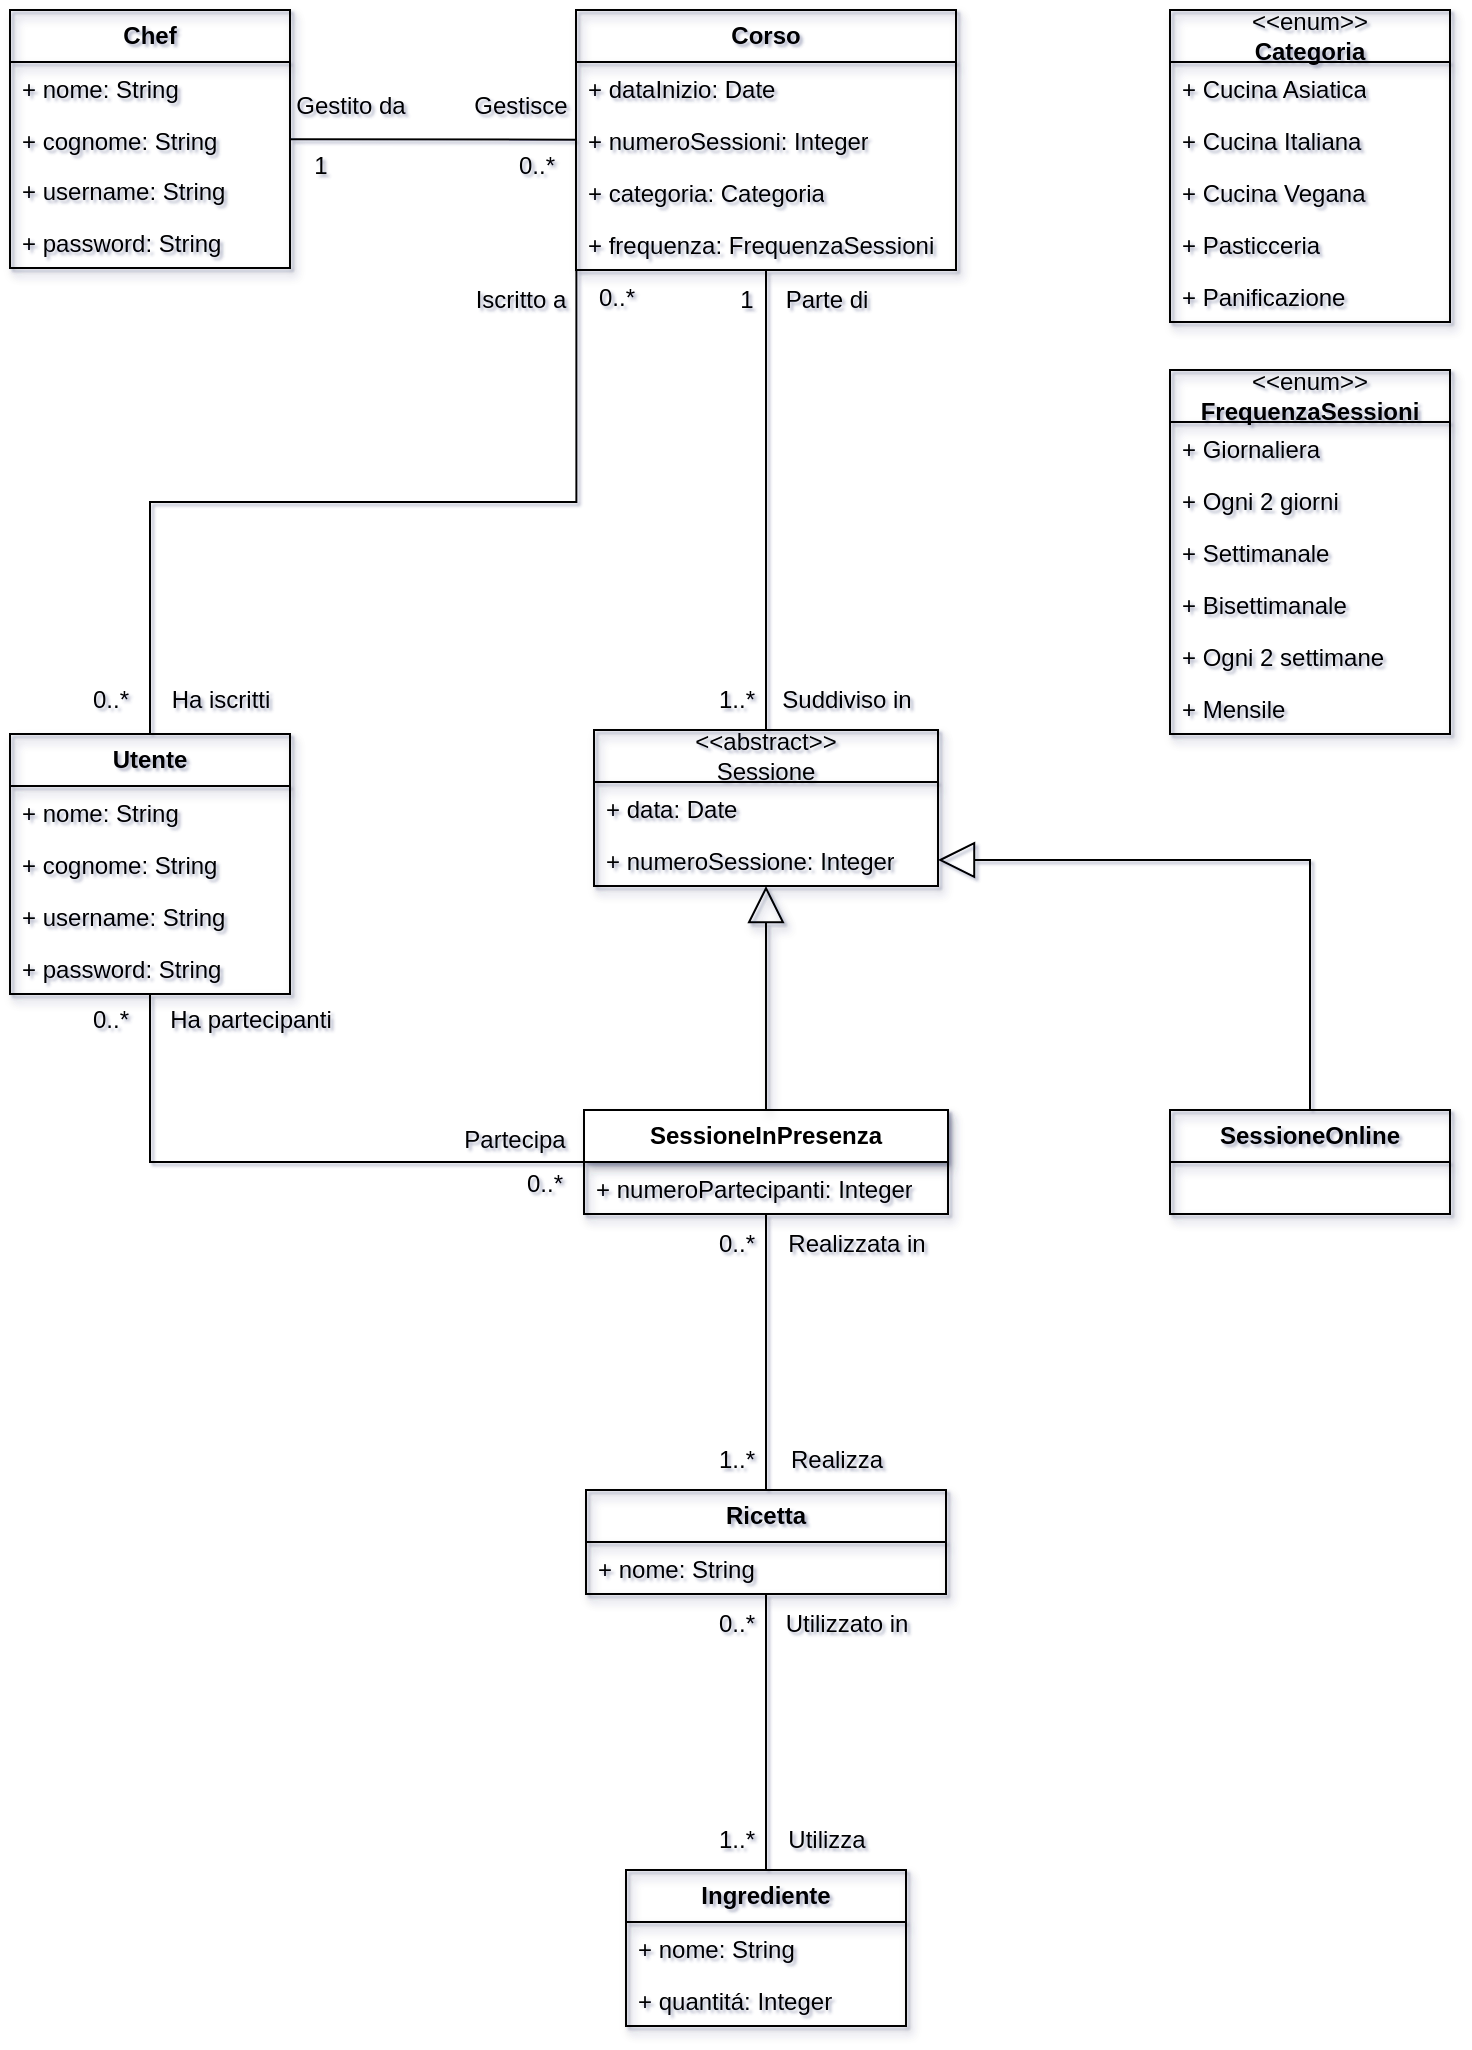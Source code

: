 <mxfile version="27.0.9">
  <diagram name="Pagina-1" id="T3UtmQdfyHqYUTUdKtI4">
    <mxGraphModel dx="768" dy="906" grid="1" gridSize="10" guides="1" tooltips="1" connect="1" arrows="1" fold="1" page="1" pageScale="1" pageWidth="827" pageHeight="1169" background="none" math="0" shadow="1">
      <root>
        <mxCell id="0" />
        <mxCell id="1" parent="0" />
        <mxCell id="0-FfSzVfnS306d9q8jJu-1" value="&lt;b&gt;Corso&lt;/b&gt;" style="swimlane;fontStyle=0;childLayout=stackLayout;horizontal=1;startSize=26;fillColor=none;horizontalStack=0;resizeParent=1;resizeParentMax=0;resizeLast=0;collapsible=1;marginBottom=0;whiteSpace=wrap;html=1;labelBackgroundColor=none;rounded=0;shadow=1;" parent="1" vertex="1">
          <mxGeometry x="303" y="80" width="190" height="130" as="geometry" />
        </mxCell>
        <mxCell id="0-FfSzVfnS306d9q8jJu-5" value="+ dataInizio: Date" style="text;strokeColor=none;fillColor=none;align=left;verticalAlign=top;spacingLeft=4;spacingRight=4;overflow=hidden;rotatable=0;points=[[0,0.5],[1,0.5]];portConstraint=eastwest;whiteSpace=wrap;html=1;labelBackgroundColor=none;rounded=0;shadow=1;" parent="0-FfSzVfnS306d9q8jJu-1" vertex="1">
          <mxGeometry y="26" width="190" height="26" as="geometry" />
        </mxCell>
        <mxCell id="0-FfSzVfnS306d9q8jJu-6" value="+ numeroSessioni: Integer" style="text;strokeColor=none;fillColor=none;align=left;verticalAlign=top;spacingLeft=4;spacingRight=4;overflow=hidden;rotatable=0;points=[[0,0.5],[1,0.5]];portConstraint=eastwest;whiteSpace=wrap;html=1;labelBackgroundColor=none;rounded=0;shadow=1;" parent="0-FfSzVfnS306d9q8jJu-1" vertex="1">
          <mxGeometry y="52" width="190" height="26" as="geometry" />
        </mxCell>
        <mxCell id="0-FfSzVfnS306d9q8jJu-2" value="+ categoria: Categoria" style="text;strokeColor=none;fillColor=none;align=left;verticalAlign=top;spacingLeft=4;spacingRight=4;overflow=hidden;rotatable=0;points=[[0,0.5],[1,0.5]];portConstraint=eastwest;whiteSpace=wrap;html=1;labelBackgroundColor=none;rounded=0;shadow=1;" parent="0-FfSzVfnS306d9q8jJu-1" vertex="1">
          <mxGeometry y="78" width="190" height="26" as="geometry" />
        </mxCell>
        <mxCell id="0-FfSzVfnS306d9q8jJu-8" value="+ frequenza: FrequenzaSessioni" style="text;strokeColor=none;fillColor=none;align=left;verticalAlign=top;spacingLeft=4;spacingRight=4;overflow=hidden;rotatable=0;points=[[0,0.5],[1,0.5]];portConstraint=eastwest;whiteSpace=wrap;html=1;labelBackgroundColor=none;rounded=0;shadow=1;" parent="0-FfSzVfnS306d9q8jJu-1" vertex="1">
          <mxGeometry y="104" width="190" height="26" as="geometry" />
        </mxCell>
        <mxCell id="0-FfSzVfnS306d9q8jJu-9" value="&lt;b&gt;Chef&lt;/b&gt;" style="swimlane;fontStyle=0;childLayout=stackLayout;horizontal=1;startSize=26;fillColor=none;horizontalStack=0;resizeParent=1;resizeParentMax=0;resizeLast=0;collapsible=1;marginBottom=0;whiteSpace=wrap;html=1;labelBackgroundColor=none;rounded=0;shadow=1;" parent="1" vertex="1">
          <mxGeometry x="20" y="80" width="140" height="129" as="geometry" />
        </mxCell>
        <mxCell id="0-FfSzVfnS306d9q8jJu-10" value="+ nome: String&lt;div&gt;&lt;br&gt;&lt;/div&gt;&lt;div&gt;&lt;br&gt;&lt;/div&gt;" style="text;strokeColor=none;fillColor=none;align=left;verticalAlign=top;spacingLeft=4;spacingRight=4;overflow=hidden;rotatable=0;points=[[0,0.5],[1,0.5]];portConstraint=eastwest;whiteSpace=wrap;html=1;labelBackgroundColor=none;rounded=0;shadow=1;" parent="0-FfSzVfnS306d9q8jJu-9" vertex="1">
          <mxGeometry y="26" width="140" height="26" as="geometry" />
        </mxCell>
        <mxCell id="0-FfSzVfnS306d9q8jJu-11" value="+ cognome: String" style="text;strokeColor=none;fillColor=none;align=left;verticalAlign=top;spacingLeft=4;spacingRight=4;overflow=hidden;rotatable=0;points=[[0,0.5],[1,0.5]];portConstraint=eastwest;whiteSpace=wrap;html=1;labelBackgroundColor=none;rounded=0;shadow=1;" parent="0-FfSzVfnS306d9q8jJu-9" vertex="1">
          <mxGeometry y="52" width="140" height="25" as="geometry" />
        </mxCell>
        <mxCell id="0-FfSzVfnS306d9q8jJu-12" value="+ username: String" style="text;strokeColor=none;fillColor=none;align=left;verticalAlign=top;spacingLeft=4;spacingRight=4;overflow=hidden;rotatable=0;points=[[0,0.5],[1,0.5]];portConstraint=eastwest;whiteSpace=wrap;html=1;labelBackgroundColor=none;rounded=0;shadow=1;" parent="0-FfSzVfnS306d9q8jJu-9" vertex="1">
          <mxGeometry y="77" width="140" height="26" as="geometry" />
        </mxCell>
        <mxCell id="0-FfSzVfnS306d9q8jJu-13" value="+ password: String" style="text;strokeColor=none;fillColor=none;align=left;verticalAlign=top;spacingLeft=4;spacingRight=4;overflow=hidden;rotatable=0;points=[[0,0.5],[1,0.5]];portConstraint=eastwest;whiteSpace=wrap;html=1;labelBackgroundColor=none;rounded=0;shadow=1;" parent="0-FfSzVfnS306d9q8jJu-9" vertex="1">
          <mxGeometry y="103" width="140" height="26" as="geometry" />
        </mxCell>
        <mxCell id="0-FfSzVfnS306d9q8jJu-18" value="Gestisce" style="text;html=1;align=center;verticalAlign=middle;resizable=0;points=[];autosize=1;strokeColor=none;fillColor=none;labelBackgroundColor=none;rounded=0;shadow=1;" parent="1" vertex="1">
          <mxGeometry x="240" y="113" width="70" height="30" as="geometry" />
        </mxCell>
        <mxCell id="0-FfSzVfnS306d9q8jJu-19" value="0..*" style="text;html=1;align=center;verticalAlign=middle;resizable=0;points=[];autosize=1;strokeColor=none;fillColor=none;labelBackgroundColor=none;rounded=0;shadow=1;" parent="1" vertex="1">
          <mxGeometry x="263" y="143" width="40" height="30" as="geometry" />
        </mxCell>
        <mxCell id="0-FfSzVfnS306d9q8jJu-20" value="Gestito da" style="text;html=1;align=center;verticalAlign=middle;resizable=0;points=[];autosize=1;strokeColor=none;fillColor=none;labelBackgroundColor=none;rounded=0;shadow=1;" parent="1" vertex="1">
          <mxGeometry x="150" y="113" width="80" height="30" as="geometry" />
        </mxCell>
        <mxCell id="0-FfSzVfnS306d9q8jJu-21" value="1" style="text;html=1;align=center;verticalAlign=middle;resizable=0;points=[];autosize=1;strokeColor=none;fillColor=none;labelBackgroundColor=none;rounded=0;shadow=1;" parent="1" vertex="1">
          <mxGeometry x="160" y="143" width="30" height="30" as="geometry" />
        </mxCell>
        <mxCell id="0-FfSzVfnS306d9q8jJu-22" value="&lt;b&gt;Utente&lt;/b&gt;" style="swimlane;fontStyle=0;childLayout=stackLayout;horizontal=1;startSize=26;fillColor=none;horizontalStack=0;resizeParent=1;resizeParentMax=0;resizeLast=0;collapsible=1;marginBottom=0;whiteSpace=wrap;html=1;labelBackgroundColor=none;rounded=0;shadow=1;" parent="1" vertex="1">
          <mxGeometry x="20" y="442" width="140" height="130" as="geometry" />
        </mxCell>
        <mxCell id="0-FfSzVfnS306d9q8jJu-23" value="+ nome: String" style="text;strokeColor=none;fillColor=none;align=left;verticalAlign=top;spacingLeft=4;spacingRight=4;overflow=hidden;rotatable=0;points=[[0,0.5],[1,0.5]];portConstraint=eastwest;whiteSpace=wrap;html=1;labelBackgroundColor=none;rounded=0;shadow=1;" parent="0-FfSzVfnS306d9q8jJu-22" vertex="1">
          <mxGeometry y="26" width="140" height="26" as="geometry" />
        </mxCell>
        <mxCell id="0-FfSzVfnS306d9q8jJu-24" value="+ cognome: String" style="text;strokeColor=none;fillColor=none;align=left;verticalAlign=top;spacingLeft=4;spacingRight=4;overflow=hidden;rotatable=0;points=[[0,0.5],[1,0.5]];portConstraint=eastwest;whiteSpace=wrap;html=1;labelBackgroundColor=none;rounded=0;shadow=1;" parent="0-FfSzVfnS306d9q8jJu-22" vertex="1">
          <mxGeometry y="52" width="140" height="26" as="geometry" />
        </mxCell>
        <mxCell id="0-FfSzVfnS306d9q8jJu-25" value="+ username: String" style="text;strokeColor=none;fillColor=none;align=left;verticalAlign=top;spacingLeft=4;spacingRight=4;overflow=hidden;rotatable=0;points=[[0,0.5],[1,0.5]];portConstraint=eastwest;whiteSpace=wrap;html=1;labelBackgroundColor=none;rounded=0;shadow=1;" parent="0-FfSzVfnS306d9q8jJu-22" vertex="1">
          <mxGeometry y="78" width="140" height="26" as="geometry" />
        </mxCell>
        <mxCell id="0-FfSzVfnS306d9q8jJu-31" value="+ password: String" style="text;strokeColor=none;fillColor=none;align=left;verticalAlign=top;spacingLeft=4;spacingRight=4;overflow=hidden;rotatable=0;points=[[0,0.5],[1,0.5]];portConstraint=eastwest;whiteSpace=wrap;html=1;labelBackgroundColor=none;rounded=0;shadow=1;" parent="0-FfSzVfnS306d9q8jJu-22" vertex="1">
          <mxGeometry y="104" width="140" height="26" as="geometry" />
        </mxCell>
        <mxCell id="0-FfSzVfnS306d9q8jJu-38" value="&amp;lt;&amp;lt;abstract&amp;gt;&amp;gt;&lt;div&gt;Sessione&lt;/div&gt;" style="swimlane;fontStyle=0;childLayout=stackLayout;horizontal=1;startSize=26;fillColor=none;horizontalStack=0;resizeParent=1;resizeParentMax=0;resizeLast=0;collapsible=1;marginBottom=0;whiteSpace=wrap;html=1;labelBackgroundColor=none;rounded=0;shadow=1;" parent="1" vertex="1">
          <mxGeometry x="312" y="440" width="172" height="78" as="geometry">
            <mxRectangle x="350" y="340" width="110" height="40" as="alternateBounds" />
          </mxGeometry>
        </mxCell>
        <mxCell id="0-FfSzVfnS306d9q8jJu-40" value="+ data: Date" style="text;strokeColor=none;fillColor=none;align=left;verticalAlign=top;spacingLeft=4;spacingRight=4;overflow=hidden;rotatable=0;points=[[0,0.5],[1,0.5]];portConstraint=eastwest;whiteSpace=wrap;html=1;labelBackgroundColor=none;rounded=0;shadow=1;" parent="0-FfSzVfnS306d9q8jJu-38" vertex="1">
          <mxGeometry y="26" width="172" height="26" as="geometry" />
        </mxCell>
        <mxCell id="oAdCWvft2QHYBM6_ep-j-1" value="+ numeroSessione: Integer" style="text;strokeColor=none;fillColor=none;align=left;verticalAlign=top;spacingLeft=4;spacingRight=4;overflow=hidden;rotatable=0;points=[[0,0.5],[1,0.5]];portConstraint=eastwest;whiteSpace=wrap;html=1;shadow=1;" parent="0-FfSzVfnS306d9q8jJu-38" vertex="1">
          <mxGeometry y="52" width="172" height="26" as="geometry" />
        </mxCell>
        <mxCell id="0-FfSzVfnS306d9q8jJu-42" value="&amp;lt;&amp;lt;enum&amp;gt;&amp;gt;&lt;div&gt;&lt;b&gt;Categoria&lt;/b&gt;&lt;/div&gt;" style="swimlane;fontStyle=0;childLayout=stackLayout;horizontal=1;startSize=26;fillColor=none;horizontalStack=0;resizeParent=1;resizeParentMax=0;resizeLast=0;collapsible=1;marginBottom=0;whiteSpace=wrap;html=1;labelBackgroundColor=none;rounded=0;shadow=1;" parent="1" vertex="1">
          <mxGeometry x="600" y="80" width="140" height="156" as="geometry" />
        </mxCell>
        <mxCell id="0-FfSzVfnS306d9q8jJu-43" value="+ Cucina Asiatica" style="text;strokeColor=none;fillColor=none;align=left;verticalAlign=top;spacingLeft=4;spacingRight=4;overflow=hidden;rotatable=0;points=[[0,0.5],[1,0.5]];portConstraint=eastwest;whiteSpace=wrap;html=1;labelBackgroundColor=none;rounded=0;shadow=1;" parent="0-FfSzVfnS306d9q8jJu-42" vertex="1">
          <mxGeometry y="26" width="140" height="26" as="geometry" />
        </mxCell>
        <mxCell id="0-FfSzVfnS306d9q8jJu-48" value="+ Cucina Italiana" style="text;strokeColor=none;fillColor=none;align=left;verticalAlign=top;spacingLeft=4;spacingRight=4;overflow=hidden;rotatable=0;points=[[0,0.5],[1,0.5]];portConstraint=eastwest;whiteSpace=wrap;html=1;labelBackgroundColor=none;rounded=0;shadow=1;" parent="0-FfSzVfnS306d9q8jJu-42" vertex="1">
          <mxGeometry y="52" width="140" height="26" as="geometry" />
        </mxCell>
        <mxCell id="0-FfSzVfnS306d9q8jJu-49" value="+ Cucina Vegana" style="text;strokeColor=none;fillColor=none;align=left;verticalAlign=top;spacingLeft=4;spacingRight=4;overflow=hidden;rotatable=0;points=[[0,0.5],[1,0.5]];portConstraint=eastwest;whiteSpace=wrap;html=1;labelBackgroundColor=none;rounded=0;shadow=1;" parent="0-FfSzVfnS306d9q8jJu-42" vertex="1">
          <mxGeometry y="78" width="140" height="26" as="geometry" />
        </mxCell>
        <mxCell id="0-FfSzVfnS306d9q8jJu-44" value="+ Pasticceria" style="text;strokeColor=none;fillColor=none;align=left;verticalAlign=top;spacingLeft=4;spacingRight=4;overflow=hidden;rotatable=0;points=[[0,0.5],[1,0.5]];portConstraint=eastwest;whiteSpace=wrap;html=1;labelBackgroundColor=none;rounded=0;shadow=1;" parent="0-FfSzVfnS306d9q8jJu-42" vertex="1">
          <mxGeometry y="104" width="140" height="26" as="geometry" />
        </mxCell>
        <mxCell id="0-FfSzVfnS306d9q8jJu-45" value="+ Panificazione" style="text;strokeColor=none;fillColor=none;align=left;verticalAlign=top;spacingLeft=4;spacingRight=4;overflow=hidden;rotatable=0;points=[[0,0.5],[1,0.5]];portConstraint=eastwest;whiteSpace=wrap;html=1;labelBackgroundColor=none;rounded=0;shadow=1;" parent="0-FfSzVfnS306d9q8jJu-42" vertex="1">
          <mxGeometry y="130" width="140" height="26" as="geometry" />
        </mxCell>
        <mxCell id="0-FfSzVfnS306d9q8jJu-51" value="&amp;lt;&amp;lt;enum&amp;gt;&amp;gt;&lt;br&gt;&lt;b&gt;FrequenzaSessioni&lt;/b&gt;" style="swimlane;fontStyle=0;childLayout=stackLayout;horizontal=1;startSize=26;fillColor=none;horizontalStack=0;resizeParent=1;resizeParentMax=0;resizeLast=0;collapsible=1;marginBottom=0;whiteSpace=wrap;html=1;labelBackgroundColor=none;rounded=0;shadow=1;" parent="1" vertex="1">
          <mxGeometry x="600" y="260" width="140" height="182" as="geometry" />
        </mxCell>
        <mxCell id="0-FfSzVfnS306d9q8jJu-53" value="+ Giornaliera" style="text;strokeColor=none;fillColor=none;align=left;verticalAlign=top;spacingLeft=4;spacingRight=4;overflow=hidden;rotatable=0;points=[[0,0.5],[1,0.5]];portConstraint=eastwest;whiteSpace=wrap;html=1;labelBackgroundColor=none;rounded=0;shadow=1;" parent="0-FfSzVfnS306d9q8jJu-51" vertex="1">
          <mxGeometry y="26" width="140" height="26" as="geometry" />
        </mxCell>
        <mxCell id="0-FfSzVfnS306d9q8jJu-54" value="+ Ogni 2 giorni" style="text;strokeColor=none;fillColor=none;align=left;verticalAlign=top;spacingLeft=4;spacingRight=4;overflow=hidden;rotatable=0;points=[[0,0.5],[1,0.5]];portConstraint=eastwest;whiteSpace=wrap;html=1;labelBackgroundColor=none;rounded=0;shadow=1;" parent="0-FfSzVfnS306d9q8jJu-51" vertex="1">
          <mxGeometry y="52" width="140" height="26" as="geometry" />
        </mxCell>
        <mxCell id="0-FfSzVfnS306d9q8jJu-52" value="+ Settimanale" style="text;strokeColor=none;fillColor=none;align=left;verticalAlign=top;spacingLeft=4;spacingRight=4;overflow=hidden;rotatable=0;points=[[0,0.5],[1,0.5]];portConstraint=eastwest;whiteSpace=wrap;html=1;labelBackgroundColor=none;rounded=0;shadow=1;" parent="0-FfSzVfnS306d9q8jJu-51" vertex="1">
          <mxGeometry y="78" width="140" height="26" as="geometry" />
        </mxCell>
        <mxCell id="0-FfSzVfnS306d9q8jJu-55" value="+ Bisettimanale" style="text;strokeColor=none;fillColor=none;align=left;verticalAlign=top;spacingLeft=4;spacingRight=4;overflow=hidden;rotatable=0;points=[[0,0.5],[1,0.5]];portConstraint=eastwest;whiteSpace=wrap;html=1;labelBackgroundColor=none;rounded=0;shadow=1;" parent="0-FfSzVfnS306d9q8jJu-51" vertex="1">
          <mxGeometry y="104" width="140" height="26" as="geometry" />
        </mxCell>
        <mxCell id="0-FfSzVfnS306d9q8jJu-56" value="+ Ogni 2 settimane" style="text;strokeColor=none;fillColor=none;align=left;verticalAlign=top;spacingLeft=4;spacingRight=4;overflow=hidden;rotatable=0;points=[[0,0.5],[1,0.5]];portConstraint=eastwest;whiteSpace=wrap;html=1;labelBackgroundColor=none;rounded=0;shadow=1;" parent="0-FfSzVfnS306d9q8jJu-51" vertex="1">
          <mxGeometry y="130" width="140" height="26" as="geometry" />
        </mxCell>
        <mxCell id="0-FfSzVfnS306d9q8jJu-57" value="+ Mensile" style="text;strokeColor=none;fillColor=none;align=left;verticalAlign=top;spacingLeft=4;spacingRight=4;overflow=hidden;rotatable=0;points=[[0,0.5],[1,0.5]];portConstraint=eastwest;whiteSpace=wrap;html=1;labelBackgroundColor=none;rounded=0;shadow=1;" parent="0-FfSzVfnS306d9q8jJu-51" vertex="1">
          <mxGeometry y="156" width="140" height="26" as="geometry" />
        </mxCell>
        <mxCell id="0-FfSzVfnS306d9q8jJu-61" value="1..*" style="text;html=1;align=center;verticalAlign=middle;resizable=0;points=[];autosize=1;strokeColor=none;fillColor=none;labelBackgroundColor=none;rounded=0;shadow=1;" parent="1" vertex="1">
          <mxGeometry x="363" y="410" width="40" height="30" as="geometry" />
        </mxCell>
        <mxCell id="0-FfSzVfnS306d9q8jJu-63" value="Suddiviso in" style="text;html=1;align=center;verticalAlign=middle;resizable=0;points=[];autosize=1;strokeColor=none;fillColor=none;labelBackgroundColor=none;rounded=0;shadow=1;" parent="1" vertex="1">
          <mxGeometry x="393" y="410" width="90" height="30" as="geometry" />
        </mxCell>
        <mxCell id="0-FfSzVfnS306d9q8jJu-64" value="1" style="text;html=1;align=center;verticalAlign=middle;resizable=0;points=[];autosize=1;strokeColor=none;fillColor=none;labelBackgroundColor=none;rounded=0;shadow=1;" parent="1" vertex="1">
          <mxGeometry x="373" y="210" width="30" height="30" as="geometry" />
        </mxCell>
        <mxCell id="0-FfSzVfnS306d9q8jJu-66" value="Parte di" style="text;html=1;align=center;verticalAlign=middle;resizable=0;points=[];autosize=1;strokeColor=none;fillColor=none;labelBackgroundColor=none;rounded=0;shadow=1;" parent="1" vertex="1">
          <mxGeometry x="398" y="210" width="60" height="30" as="geometry" />
        </mxCell>
        <mxCell id="lOlJs6AD22PqkmEsY_Mq-5" style="edgeStyle=orthogonalEdgeStyle;rounded=0;orthogonalLoop=1;jettySize=auto;html=1;entryX=1;entryY=0.5;entryDx=0;entryDy=0;endArrow=block;endSize=16;endFill=0" edge="1" parent="1" source="0-FfSzVfnS306d9q8jJu-67" target="oAdCWvft2QHYBM6_ep-j-1">
          <mxGeometry relative="1" as="geometry" />
        </mxCell>
        <mxCell id="0-FfSzVfnS306d9q8jJu-67" value="&lt;b&gt;SessioneOnline&lt;/b&gt;" style="swimlane;fontStyle=0;childLayout=stackLayout;horizontal=1;startSize=26;fillColor=none;horizontalStack=0;resizeParent=1;resizeParentMax=0;resizeLast=0;collapsible=1;marginBottom=0;whiteSpace=wrap;html=1;labelBackgroundColor=none;rounded=0;shadow=1;" parent="1" vertex="1">
          <mxGeometry x="600" y="630" width="140" height="52" as="geometry" />
        </mxCell>
        <mxCell id="lOlJs6AD22PqkmEsY_Mq-1" style="edgeStyle=orthogonalEdgeStyle;rounded=0;orthogonalLoop=1;jettySize=auto;html=1;endArrow=none" edge="1" parent="1" source="0-FfSzVfnS306d9q8jJu-72" target="0-FfSzVfnS306d9q8jJu-22">
          <mxGeometry relative="1" as="geometry" />
        </mxCell>
        <mxCell id="0-FfSzVfnS306d9q8jJu-72" value="&lt;b&gt;SessioneInPresenza&lt;/b&gt;" style="swimlane;fontStyle=0;childLayout=stackLayout;horizontal=1;startSize=26;horizontalStack=0;resizeParent=1;resizeParentMax=0;resizeLast=0;collapsible=1;marginBottom=0;whiteSpace=wrap;html=1;labelBackgroundColor=none;rounded=0;shadow=1;" parent="1" vertex="1">
          <mxGeometry x="307" y="630" width="182" height="52" as="geometry" />
        </mxCell>
        <mxCell id="0-FfSzVfnS306d9q8jJu-99" value="+ numeroPartecipanti: Integer" style="text;strokeColor=none;fillColor=none;align=left;verticalAlign=top;spacingLeft=4;spacingRight=4;overflow=hidden;rotatable=0;points=[[0,0.5],[1,0.5]];portConstraint=eastwest;whiteSpace=wrap;html=1;labelBackgroundColor=none;rounded=0;shadow=1;" parent="0-FfSzVfnS306d9q8jJu-72" vertex="1">
          <mxGeometry y="26" width="182" height="26" as="geometry" />
        </mxCell>
        <mxCell id="0-FfSzVfnS306d9q8jJu-76" value="" style="endArrow=block;endSize=16;endFill=0;html=1;rounded=0;labelBackgroundColor=none;fontColor=default;shadow=1;" parent="1" source="0-FfSzVfnS306d9q8jJu-72" target="0-FfSzVfnS306d9q8jJu-38" edge="1">
          <mxGeometry width="160" relative="1" as="geometry">
            <mxPoint x="315" y="586.5" as="sourcePoint" />
            <mxPoint x="475" y="586.5" as="targetPoint" />
          </mxGeometry>
        </mxCell>
        <mxCell id="0-FfSzVfnS306d9q8jJu-77" value="&lt;b&gt;Ricetta&lt;/b&gt;" style="swimlane;fontStyle=0;childLayout=stackLayout;horizontal=1;startSize=26;fillColor=none;horizontalStack=0;resizeParent=1;resizeParentMax=0;resizeLast=0;collapsible=1;marginBottom=0;whiteSpace=wrap;html=1;labelBackgroundColor=none;rounded=0;shadow=1;" parent="1" vertex="1">
          <mxGeometry x="308" y="820" width="180" height="52" as="geometry" />
        </mxCell>
        <mxCell id="0-FfSzVfnS306d9q8jJu-78" value="+ nome: String" style="text;strokeColor=none;fillColor=none;align=left;verticalAlign=top;spacingLeft=4;spacingRight=4;overflow=hidden;rotatable=0;points=[[0,0.5],[1,0.5]];portConstraint=eastwest;whiteSpace=wrap;html=1;labelBackgroundColor=none;rounded=0;shadow=1;" parent="0-FfSzVfnS306d9q8jJu-77" vertex="1">
          <mxGeometry y="26" width="180" height="26" as="geometry" />
        </mxCell>
        <mxCell id="0-FfSzVfnS306d9q8jJu-82" value="&lt;b&gt;Ingrediente&lt;/b&gt;" style="swimlane;fontStyle=0;childLayout=stackLayout;horizontal=1;startSize=26;fillColor=none;horizontalStack=0;resizeParent=1;resizeParentMax=0;resizeLast=0;collapsible=1;marginBottom=0;whiteSpace=wrap;html=1;labelBackgroundColor=none;rounded=0;shadow=1;" parent="1" vertex="1">
          <mxGeometry x="328" y="1010" width="140" height="78" as="geometry" />
        </mxCell>
        <mxCell id="0-FfSzVfnS306d9q8jJu-83" value="+ nome: String" style="text;strokeColor=none;fillColor=none;align=left;verticalAlign=top;spacingLeft=4;spacingRight=4;overflow=hidden;rotatable=0;points=[[0,0.5],[1,0.5]];portConstraint=eastwest;whiteSpace=wrap;html=1;labelBackgroundColor=none;rounded=0;shadow=1;" parent="0-FfSzVfnS306d9q8jJu-82" vertex="1">
          <mxGeometry y="26" width="140" height="26" as="geometry" />
        </mxCell>
        <mxCell id="0-FfSzVfnS306d9q8jJu-84" value="+ quantitá: Integer" style="text;strokeColor=none;fillColor=none;align=left;verticalAlign=top;spacingLeft=4;spacingRight=4;overflow=hidden;rotatable=0;points=[[0,0.5],[1,0.5]];portConstraint=eastwest;whiteSpace=wrap;html=1;labelBackgroundColor=none;rounded=0;shadow=1;" parent="0-FfSzVfnS306d9q8jJu-82" vertex="1">
          <mxGeometry y="52" width="140" height="26" as="geometry" />
        </mxCell>
        <mxCell id="0-FfSzVfnS306d9q8jJu-87" value="Realizza" style="text;html=1;align=center;verticalAlign=middle;resizable=0;points=[];autosize=1;strokeColor=none;fillColor=none;labelBackgroundColor=none;rounded=0;shadow=1;" parent="1" vertex="1">
          <mxGeometry x="398" y="790" width="70" height="30" as="geometry" />
        </mxCell>
        <mxCell id="0-FfSzVfnS306d9q8jJu-88" value="1..*" style="text;html=1;align=center;verticalAlign=middle;resizable=0;points=[];autosize=1;strokeColor=none;fillColor=none;labelBackgroundColor=none;rounded=0;shadow=1;" parent="1" vertex="1">
          <mxGeometry x="363" y="790" width="40" height="30" as="geometry" />
        </mxCell>
        <mxCell id="0-FfSzVfnS306d9q8jJu-91" value="Utilizza" style="text;html=1;align=center;verticalAlign=middle;resizable=0;points=[];autosize=1;strokeColor=none;fillColor=none;labelBackgroundColor=none;rounded=0;shadow=1;" parent="1" vertex="1">
          <mxGeometry x="398" y="980" width="60" height="30" as="geometry" />
        </mxCell>
        <mxCell id="0-FfSzVfnS306d9q8jJu-92" value="1..*" style="text;html=1;align=center;verticalAlign=middle;resizable=0;points=[];autosize=1;strokeColor=none;fillColor=none;labelBackgroundColor=none;rounded=0;shadow=1;" parent="1" vertex="1">
          <mxGeometry x="363" y="980" width="40" height="30" as="geometry" />
        </mxCell>
        <mxCell id="0-FfSzVfnS306d9q8jJu-94" value="Partecipa" style="text;html=1;align=center;verticalAlign=middle;resizable=0;points=[];autosize=1;strokeColor=none;fillColor=none;labelBackgroundColor=none;rounded=0;shadow=1;" parent="1" vertex="1">
          <mxGeometry x="237" y="630" width="70" height="30" as="geometry" />
        </mxCell>
        <mxCell id="0-FfSzVfnS306d9q8jJu-95" value="0..*" style="text;html=1;align=center;verticalAlign=middle;resizable=0;points=[];autosize=1;strokeColor=none;fillColor=none;labelBackgroundColor=none;rounded=0;shadow=1;" parent="1" vertex="1">
          <mxGeometry x="267" y="652" width="40" height="30" as="geometry" />
        </mxCell>
        <mxCell id="0-FfSzVfnS306d9q8jJu-98" value="0..*" style="text;html=1;align=center;verticalAlign=middle;resizable=0;points=[];autosize=1;strokeColor=none;fillColor=none;labelBackgroundColor=none;rounded=0;shadow=1;" parent="1" vertex="1">
          <mxGeometry x="50" y="570" width="40" height="30" as="geometry" />
        </mxCell>
        <mxCell id="0-FfSzVfnS306d9q8jJu-101" value="Ha partecipanti" style="text;html=1;align=center;verticalAlign=middle;resizable=0;points=[];autosize=1;strokeColor=none;fillColor=none;labelBackgroundColor=none;rounded=0;shadow=1;" parent="1" vertex="1">
          <mxGeometry x="90" y="570" width="100" height="30" as="geometry" />
        </mxCell>
        <mxCell id="PFvajb-UfRe7SNQV67iP-1" value="0..*" style="text;html=1;align=center;verticalAlign=middle;resizable=0;points=[];autosize=1;strokeColor=none;fillColor=none;" parent="1" vertex="1">
          <mxGeometry x="363" y="682" width="40" height="30" as="geometry" />
        </mxCell>
        <mxCell id="PFvajb-UfRe7SNQV67iP-2" value="0..*" style="text;html=1;align=center;verticalAlign=middle;resizable=0;points=[];autosize=1;strokeColor=none;fillColor=none;" parent="1" vertex="1">
          <mxGeometry x="363" y="872" width="40" height="30" as="geometry" />
        </mxCell>
        <mxCell id="PFvajb-UfRe7SNQV67iP-3" value="Utilizzato in" style="text;html=1;align=center;verticalAlign=middle;resizable=0;points=[];autosize=1;strokeColor=none;fillColor=none;" parent="1" vertex="1">
          <mxGeometry x="398" y="872" width="80" height="30" as="geometry" />
        </mxCell>
        <mxCell id="PFvajb-UfRe7SNQV67iP-4" value="Realizzata in" style="text;html=1;align=center;verticalAlign=middle;resizable=0;points=[];autosize=1;strokeColor=none;fillColor=none;" parent="1" vertex="1">
          <mxGeometry x="398" y="682" width="90" height="30" as="geometry" />
        </mxCell>
        <mxCell id="PFvajb-UfRe7SNQV67iP-12" value="" style="endArrow=none;html=1;rounded=0;" parent="1" source="0-FfSzVfnS306d9q8jJu-82" target="0-FfSzVfnS306d9q8jJu-77" edge="1">
          <mxGeometry width="50" height="50" relative="1" as="geometry">
            <mxPoint x="390" y="670" as="sourcePoint" />
            <mxPoint x="440" y="620" as="targetPoint" />
          </mxGeometry>
        </mxCell>
        <mxCell id="PFvajb-UfRe7SNQV67iP-13" value="" style="endArrow=none;html=1;rounded=0;" parent="1" source="0-FfSzVfnS306d9q8jJu-72" target="0-FfSzVfnS306d9q8jJu-77" edge="1">
          <mxGeometry width="50" height="50" relative="1" as="geometry">
            <mxPoint x="390" y="670" as="sourcePoint" />
            <mxPoint x="440" y="620" as="targetPoint" />
          </mxGeometry>
        </mxCell>
        <mxCell id="PFvajb-UfRe7SNQV67iP-14" value="" style="endArrow=none;html=1;rounded=0;" parent="1" source="0-FfSzVfnS306d9q8jJu-9" target="0-FfSzVfnS306d9q8jJu-1" edge="1">
          <mxGeometry width="50" height="50" relative="1" as="geometry">
            <mxPoint x="390" y="630" as="sourcePoint" />
            <mxPoint x="440" y="580" as="targetPoint" />
          </mxGeometry>
        </mxCell>
        <mxCell id="PFvajb-UfRe7SNQV67iP-15" value="" style="endArrow=none;html=1;rounded=0;" parent="1" source="0-FfSzVfnS306d9q8jJu-38" target="0-FfSzVfnS306d9q8jJu-1" edge="1">
          <mxGeometry width="50" height="50" relative="1" as="geometry">
            <mxPoint x="390" y="670" as="sourcePoint" />
            <mxPoint x="440" y="620" as="targetPoint" />
          </mxGeometry>
        </mxCell>
        <mxCell id="lOlJs6AD22PqkmEsY_Mq-15" style="edgeStyle=orthogonalEdgeStyle;rounded=0;orthogonalLoop=1;jettySize=auto;html=1;entryX=0.001;entryY=0.985;entryDx=0;entryDy=0;entryPerimeter=0;endArrow=none" edge="1" parent="1" source="0-FfSzVfnS306d9q8jJu-22" target="0-FfSzVfnS306d9q8jJu-8">
          <mxGeometry relative="1" as="geometry" />
        </mxCell>
        <mxCell id="lOlJs6AD22PqkmEsY_Mq-16" value="Ha iscritti" style="text;html=1;align=center;verticalAlign=middle;resizable=0;points=[];autosize=1;strokeColor=none;fillColor=none;" vertex="1" parent="1">
          <mxGeometry x="90" y="410" width="70" height="30" as="geometry" />
        </mxCell>
        <mxCell id="lOlJs6AD22PqkmEsY_Mq-17" value="Iscritto a" style="text;html=1;align=center;verticalAlign=middle;resizable=0;points=[];autosize=1;strokeColor=none;fillColor=none;" vertex="1" parent="1">
          <mxGeometry x="240" y="210" width="70" height="30" as="geometry" />
        </mxCell>
        <mxCell id="lOlJs6AD22PqkmEsY_Mq-18" value="0..*" style="text;html=1;align=center;verticalAlign=middle;resizable=0;points=[];autosize=1;strokeColor=none;fillColor=none;" vertex="1" parent="1">
          <mxGeometry x="50" y="410" width="40" height="30" as="geometry" />
        </mxCell>
        <mxCell id="lOlJs6AD22PqkmEsY_Mq-19" value="0..*" style="text;html=1;align=center;verticalAlign=middle;resizable=0;points=[];autosize=1;strokeColor=none;fillColor=none;" vertex="1" parent="1">
          <mxGeometry x="303" y="209" width="40" height="30" as="geometry" />
        </mxCell>
      </root>
    </mxGraphModel>
  </diagram>
</mxfile>
